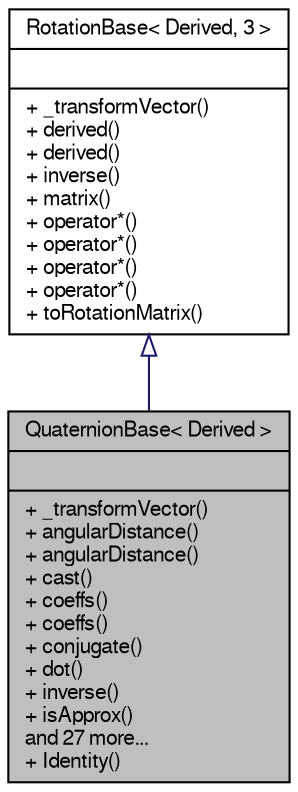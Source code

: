 digraph "QuaternionBase&lt; Derived &gt;"
{
  edge [fontname="FreeSans",fontsize="10",labelfontname="FreeSans",labelfontsize="10"];
  node [fontname="FreeSans",fontsize="10",shape=record];
  Node1 [label="{QuaternionBase\< Derived \>\n||+ _transformVector()\l+ angularDistance()\l+ angularDistance()\l+ cast()\l+ coeffs()\l+ coeffs()\l+ conjugate()\l+ dot()\l+ inverse()\l+ isApprox()\land 27 more...\l+ Identity()\l}",height=0.2,width=0.4,color="black", fillcolor="grey75", style="filled" fontcolor="black"];
  Node2 -> Node1 [dir="back",color="midnightblue",fontsize="10",style="solid",arrowtail="onormal",fontname="FreeSans"];
  Node2 [label="{RotationBase\< Derived, 3 \>\n||+ _transformVector()\l+ derived()\l+ derived()\l+ inverse()\l+ matrix()\l+ operator*()\l+ operator*()\l+ operator*()\l+ operator*()\l+ toRotationMatrix()\l}",height=0.2,width=0.4,color="black", fillcolor="white", style="filled",URL="$classEigen_1_1RotationBase.html"];
}
